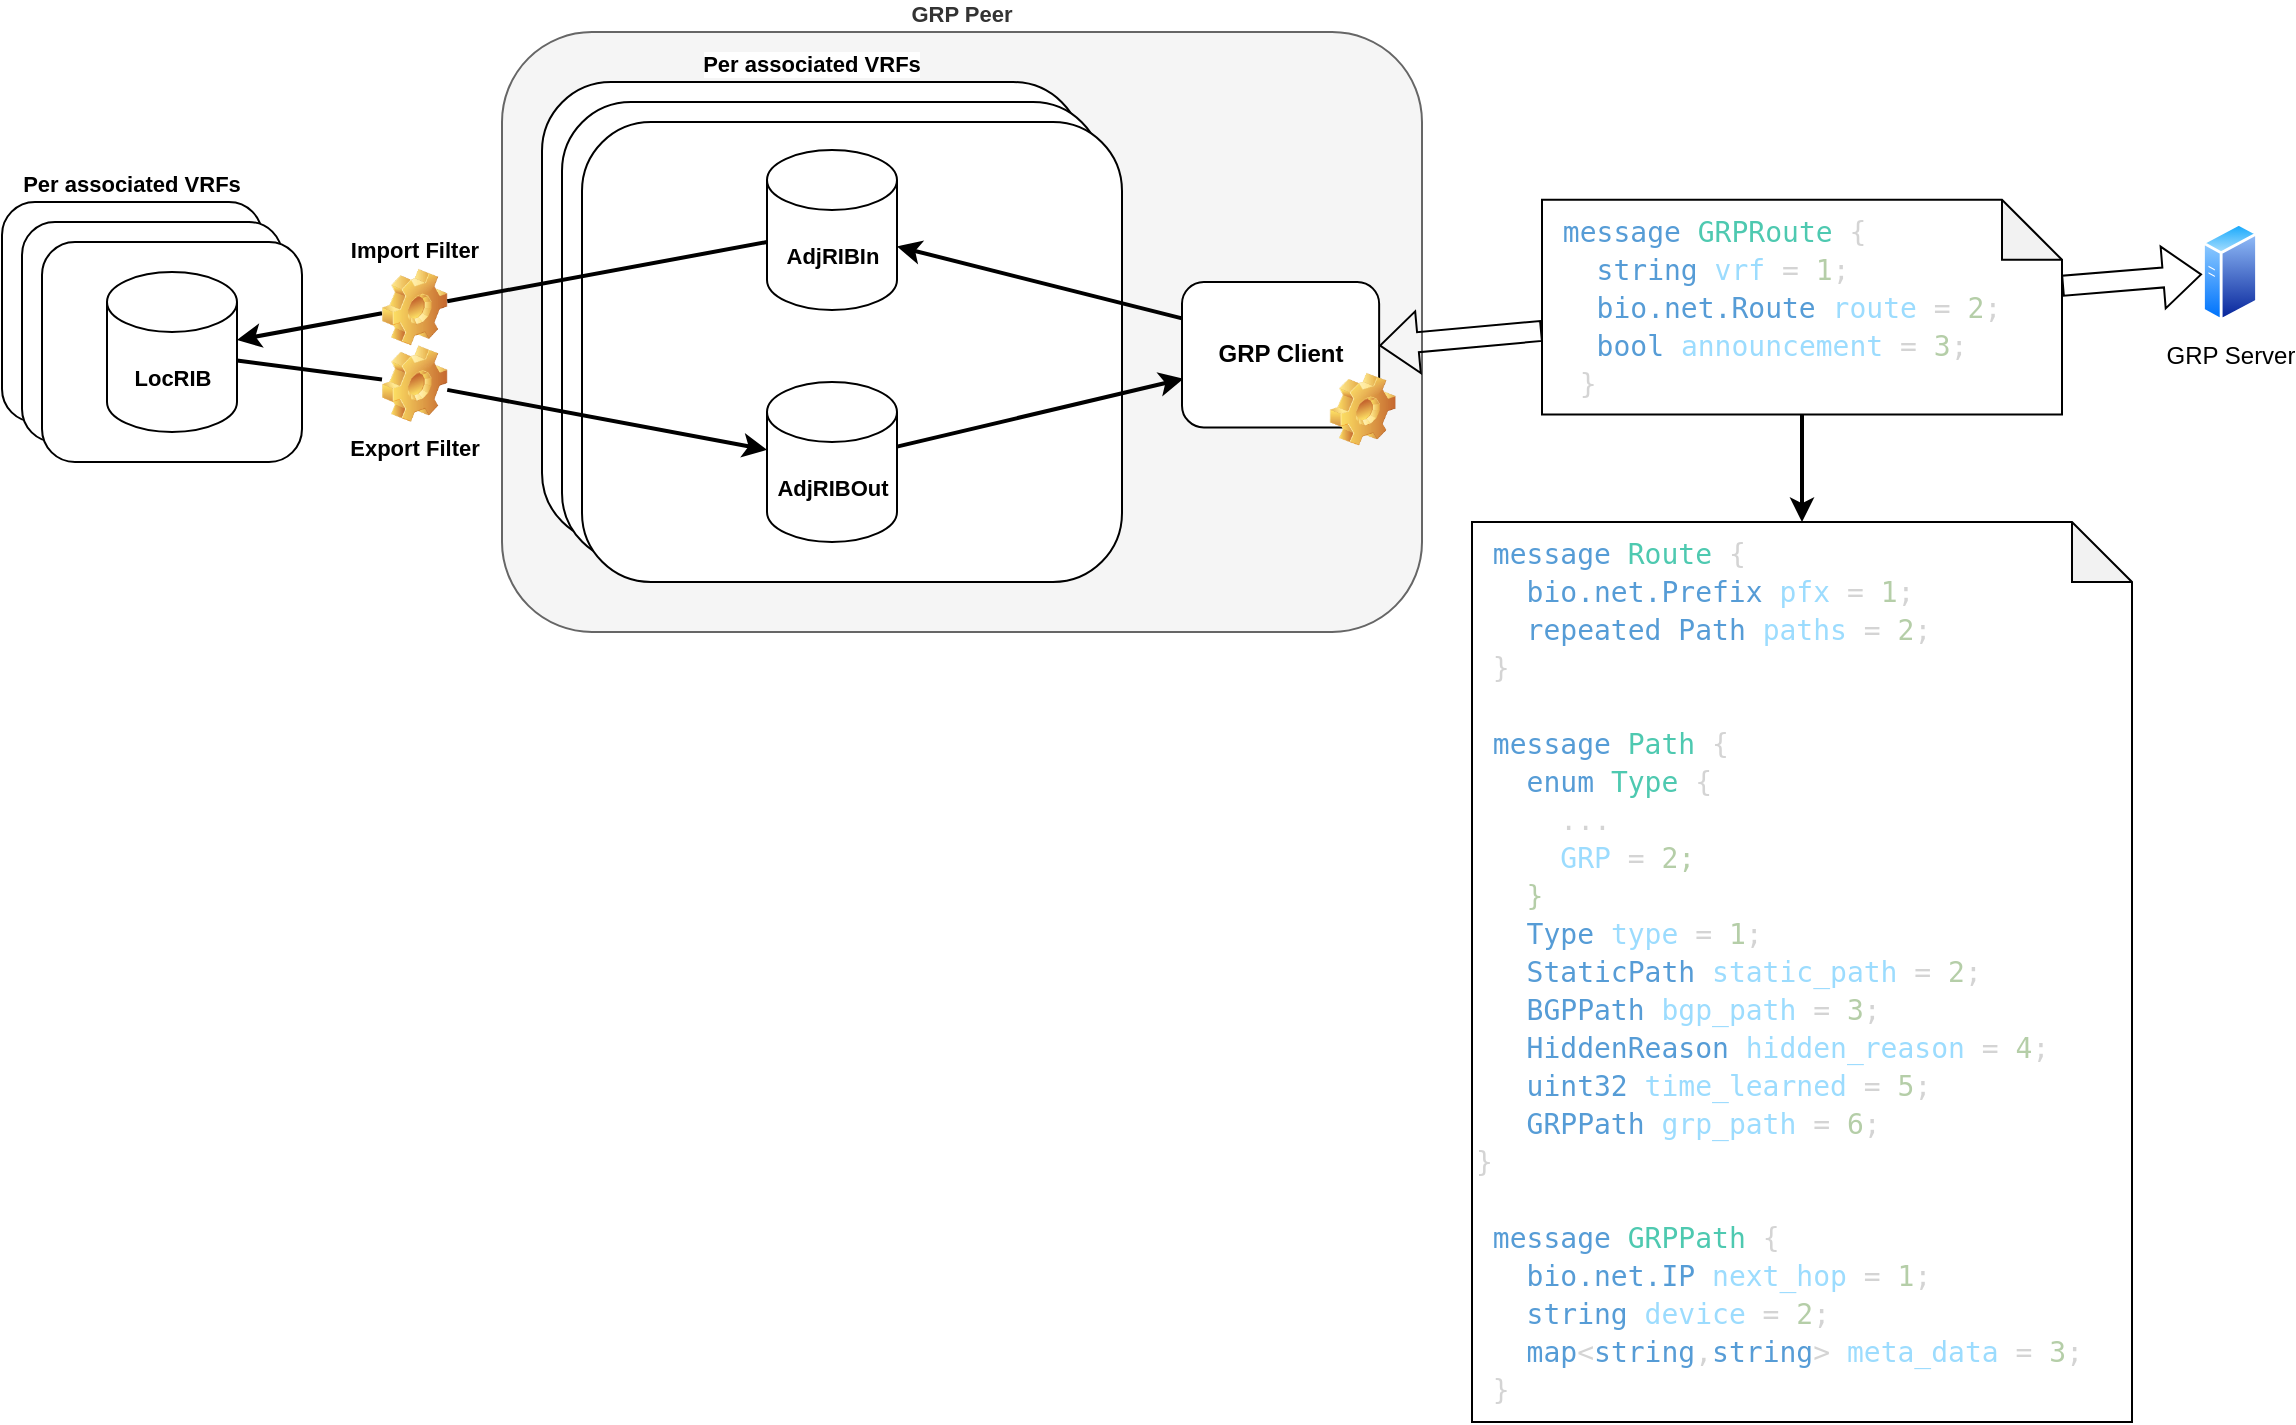 <mxfile version="16.5.1" type="device"><diagram id="qTsozOltfgc4AzKQSObR" name="Page-1"><mxGraphModel dx="1718" dy="1035" grid="1" gridSize="10" guides="1" tooltips="1" connect="1" arrows="1" fold="1" page="1" pageScale="1" pageWidth="1169" pageHeight="827" math="0" shadow="0"><root><mxCell id="0"/><mxCell id="1" parent="0"/><mxCell id="lTGY8mj4zz4KKMNbkJuh-26" value="GRP Peer" style="rounded=1;whiteSpace=wrap;html=1;labelBackgroundColor=#FFFFFF;fontFamily=Helvetica;fontSize=11;fontColor=#333333;labelPosition=center;verticalLabelPosition=top;align=center;verticalAlign=bottom;fontStyle=1;fillColor=#f5f5f5;strokeColor=#666666;" parent="1" vertex="1"><mxGeometry x="270" y="65" width="460" height="300" as="geometry"/></mxCell><mxCell id="lTGY8mj4zz4KKMNbkJuh-2" value="GRP Server" style="aspect=fixed;perimeter=ellipsePerimeter;html=1;align=center;shadow=0;dashed=0;spacingTop=3;image;image=img/lib/active_directory/generic_server.svg;" parent="1" vertex="1"><mxGeometry x="1120" y="160" width="28.0" height="50" as="geometry"/></mxCell><mxCell id="lTGY8mj4zz4KKMNbkJuh-6" value="" style="shape=flexArrow;endArrow=classic;startArrow=none;html=1;rounded=0;" parent="1" source="lTGY8mj4zz4KKMNbkJuh-7" target="lTGY8mj4zz4KKMNbkJuh-2" edge="1"><mxGeometry width="100" height="100" relative="1" as="geometry"><mxPoint x="630" y="560" as="sourcePoint"/><mxPoint x="730" y="460" as="targetPoint"/></mxGeometry></mxCell><mxCell id="lTGY8mj4zz4KKMNbkJuh-21" value="" style="group" parent="1" vertex="1" connectable="0"><mxGeometry x="290" y="90" width="290" height="250" as="geometry"/></mxCell><mxCell id="lTGY8mj4zz4KKMNbkJuh-19" value="&lt;b&gt;Per associated VRFs&lt;/b&gt;" style="rounded=1;whiteSpace=wrap;html=1;labelBackgroundColor=#FFFFFF;fontFamily=Helvetica;fontSize=11;fontColor=default;labelPosition=center;verticalLabelPosition=top;align=center;verticalAlign=bottom;" parent="lTGY8mj4zz4KKMNbkJuh-21" vertex="1"><mxGeometry width="270" height="230" as="geometry"/></mxCell><mxCell id="lTGY8mj4zz4KKMNbkJuh-18" value="" style="rounded=1;whiteSpace=wrap;html=1;labelBackgroundColor=#FFFFFF;fontFamily=Helvetica;fontSize=11;fontColor=default;" parent="lTGY8mj4zz4KKMNbkJuh-21" vertex="1"><mxGeometry x="10" y="10" width="270" height="230" as="geometry"/></mxCell><mxCell id="lTGY8mj4zz4KKMNbkJuh-17" value="" style="rounded=1;whiteSpace=wrap;html=1;labelBackgroundColor=#FFFFFF;fontFamily=Helvetica;fontSize=11;fontColor=default;labelPosition=center;verticalLabelPosition=top;align=center;verticalAlign=bottom;" parent="lTGY8mj4zz4KKMNbkJuh-21" vertex="1"><mxGeometry x="20" y="20" width="270" height="230" as="geometry"/></mxCell><mxCell id="lTGY8mj4zz4KKMNbkJuh-22" value="AdjRIBIn" style="shape=cylinder3;whiteSpace=wrap;html=1;boundedLbl=1;backgroundOutline=1;size=15;labelBackgroundColor=#FFFFFF;fontFamily=Helvetica;fontSize=11;fontColor=default;fontStyle=1" parent="lTGY8mj4zz4KKMNbkJuh-21" vertex="1"><mxGeometry x="112.5" y="34" width="65" height="80" as="geometry"/></mxCell><mxCell id="lTGY8mj4zz4KKMNbkJuh-23" value="AdjRIBOut" style="shape=cylinder3;whiteSpace=wrap;html=1;boundedLbl=1;backgroundOutline=1;size=15;labelBackgroundColor=#FFFFFF;fontFamily=Helvetica;fontSize=11;fontColor=default;fontStyle=1" parent="lTGY8mj4zz4KKMNbkJuh-21" vertex="1"><mxGeometry x="112.5" y="150" width="65" height="80" as="geometry"/></mxCell><mxCell id="lTGY8mj4zz4KKMNbkJuh-24" value="" style="endArrow=classic;html=1;rounded=0;labelBackgroundColor=default;fontFamily=Helvetica;fontSize=11;fontColor=default;strokeColor=default;strokeWidth=2;shape=connector;exitX=0;exitY=0.25;exitDx=0;exitDy=0;" parent="1" source="lTGY8mj4zz4KKMNbkJuh-1" target="lTGY8mj4zz4KKMNbkJuh-22" edge="1"><mxGeometry width="50" height="50" relative="1" as="geometry"><mxPoint x="630" y="500" as="sourcePoint"/><mxPoint x="680" y="450" as="targetPoint"/></mxGeometry></mxCell><mxCell id="lTGY8mj4zz4KKMNbkJuh-25" value="" style="endArrow=classic;html=1;rounded=0;labelBackgroundColor=default;fontFamily=Helvetica;fontSize=11;fontColor=default;strokeColor=default;strokeWidth=2;shape=connector;entryX=0.008;entryY=0.665;entryDx=0;entryDy=0;entryPerimeter=0;" parent="1" source="lTGY8mj4zz4KKMNbkJuh-23" target="lTGY8mj4zz4KKMNbkJuh-1" edge="1"><mxGeometry width="50" height="50" relative="1" as="geometry"><mxPoint x="630" y="500" as="sourcePoint"/><mxPoint x="680" y="450" as="targetPoint"/></mxGeometry></mxCell><mxCell id="lTGY8mj4zz4KKMNbkJuh-27" value="" style="group" parent="1" vertex="1" connectable="0"><mxGeometry x="610" y="190" width="106.786" height="81.818" as="geometry"/></mxCell><mxCell id="lTGY8mj4zz4KKMNbkJuh-1" value="GRP Client" style="rounded=1;whiteSpace=wrap;html=1;fontStyle=1" parent="lTGY8mj4zz4KKMNbkJuh-27" vertex="1"><mxGeometry width="98.571" height="72.727" as="geometry"/></mxCell><mxCell id="lTGY8mj4zz4KKMNbkJuh-3" value="" style="shape=image;html=1;verticalLabelPosition=bottom;verticalAlign=top;imageAspect=0;image=img/clipart/Gear_128x128.png" parent="lTGY8mj4zz4KKMNbkJuh-27" vertex="1"><mxGeometry x="73.929" y="45.455" width="32.857" height="36.364" as="geometry"/></mxCell><mxCell id="lTGY8mj4zz4KKMNbkJuh-7" value="&lt;div style=&quot;color: rgb(212 , 212 , 212) ; font-family: &amp;#34;droid sans mono&amp;#34; , &amp;#34;monospace&amp;#34; , monospace ; font-size: 14px ; line-height: 19px&quot;&gt;&lt;div style=&quot;font-family: &amp;#34;droid sans mono&amp;#34; , &amp;#34;monospace&amp;#34; , monospace ; line-height: 19px&quot;&gt;&lt;div&gt;&lt;span style=&quot;background-color: rgb(255 , 255 , 255)&quot;&gt;&lt;span style=&quot;color: rgb(86 , 156 , 214)&quot;&gt;&amp;nbsp;message&lt;/span&gt; &lt;span style=&quot;color: rgb(78 , 201 , 176)&quot;&gt;GRPRoute&lt;/span&gt; {&lt;/span&gt;&lt;/div&gt;&lt;div&gt;&lt;span style=&quot;background-color: rgb(255 , 255 , 255)&quot;&gt;&lt;span style=&quot;color: #569cd6&quot;&gt;&amp;nbsp; &amp;nbsp;string&lt;/span&gt; &lt;span style=&quot;color: #9cdcfe&quot;&gt;vrf&lt;/span&gt; = &lt;span style=&quot;color: #b5cea8&quot;&gt;1&lt;/span&gt;;&lt;/span&gt;&lt;/div&gt;&lt;div&gt;&lt;span style=&quot;background-color: rgb(255 , 255 , 255)&quot;&gt;&lt;span style=&quot;color: #569cd6&quot;&gt;&amp;nbsp; &amp;nbsp;bio.net.Route&lt;/span&gt; &lt;span style=&quot;color: #9cdcfe&quot;&gt;route&lt;/span&gt; = &lt;span style=&quot;color: #b5cea8&quot;&gt;2&lt;/span&gt;;&lt;/span&gt;&lt;/div&gt;&lt;div&gt;&lt;div style=&quot;font-family: &amp;#34;droid sans mono&amp;#34; , &amp;#34;monospace&amp;#34; , monospace ; line-height: 19px&quot;&gt;&lt;div&gt;&lt;span style=&quot;background-color: rgb(255 , 255 , 255)&quot;&gt;&lt;span style=&quot;color: #569cd6&quot;&gt;&amp;nbsp; &amp;nbsp;bool&lt;/span&gt; &lt;span style=&quot;color: #9cdcfe&quot;&gt;announcement&lt;/span&gt; = &lt;span style=&quot;color: #b5cea8&quot;&gt;3&lt;/span&gt;;&lt;/span&gt;&lt;/div&gt;&lt;div&gt;&lt;/div&gt;&lt;/div&gt;&lt;/div&gt;&lt;div&gt;&lt;span style=&quot;background-color: rgb(255 , 255 , 255)&quot;&gt;&lt;span style=&quot;color: #569cd6&quot;&gt;&amp;nbsp;&lt;/span&gt;&amp;nbsp;}&lt;/span&gt;&lt;/div&gt;&lt;/div&gt;&lt;/div&gt;" style="shape=note;whiteSpace=wrap;html=1;backgroundOutline=1;darkOpacity=0.05;align=left;" parent="1" vertex="1"><mxGeometry x="790" y="148.89" width="260" height="107.41" as="geometry"/></mxCell><mxCell id="lTGY8mj4zz4KKMNbkJuh-28" value="" style="shape=flexArrow;endArrow=none;startArrow=classic;html=1;rounded=0;" parent="1" source="lTGY8mj4zz4KKMNbkJuh-1" target="lTGY8mj4zz4KKMNbkJuh-7" edge="1"><mxGeometry width="100" height="100" relative="1" as="geometry"><mxPoint x="738.571" y="239.561" as="sourcePoint"/><mxPoint x="1120.041" y="186.907" as="targetPoint"/></mxGeometry></mxCell><mxCell id="lTGY8mj4zz4KKMNbkJuh-35" value="" style="group" parent="1" vertex="1" connectable="0"><mxGeometry x="20" y="150" width="150" height="130" as="geometry"/></mxCell><mxCell id="lTGY8mj4zz4KKMNbkJuh-30" value="&lt;b&gt;Per associated VRFs&lt;/b&gt;" style="rounded=1;whiteSpace=wrap;html=1;labelBackgroundColor=#FFFFFF;fontFamily=Helvetica;fontSize=11;fontColor=default;labelPosition=center;verticalLabelPosition=top;align=center;verticalAlign=bottom;" parent="lTGY8mj4zz4KKMNbkJuh-35" vertex="1"><mxGeometry width="130" height="110" as="geometry"/></mxCell><mxCell id="lTGY8mj4zz4KKMNbkJuh-31" value="" style="rounded=1;whiteSpace=wrap;html=1;labelBackgroundColor=#FFFFFF;fontFamily=Helvetica;fontSize=11;fontColor=default;" parent="lTGY8mj4zz4KKMNbkJuh-35" vertex="1"><mxGeometry x="10" y="10" width="130" height="110" as="geometry"/></mxCell><mxCell id="lTGY8mj4zz4KKMNbkJuh-32" value="" style="rounded=1;whiteSpace=wrap;html=1;labelBackgroundColor=#FFFFFF;fontFamily=Helvetica;fontSize=11;fontColor=default;labelPosition=center;verticalLabelPosition=top;align=center;verticalAlign=bottom;" parent="lTGY8mj4zz4KKMNbkJuh-35" vertex="1"><mxGeometry x="20" y="20" width="130" height="110" as="geometry"/></mxCell><mxCell id="lTGY8mj4zz4KKMNbkJuh-34" value="LocRIB" style="shape=cylinder3;whiteSpace=wrap;html=1;boundedLbl=1;backgroundOutline=1;size=15;labelBackgroundColor=#FFFFFF;fontFamily=Helvetica;fontSize=11;fontColor=default;fontStyle=1" parent="lTGY8mj4zz4KKMNbkJuh-35" vertex="1"><mxGeometry x="52.5" y="35" width="65" height="80" as="geometry"/></mxCell><mxCell id="lTGY8mj4zz4KKMNbkJuh-36" value="" style="endArrow=classic;html=1;rounded=0;labelBackgroundColor=default;fontFamily=Helvetica;fontSize=11;fontColor=default;strokeColor=default;strokeWidth=2;shape=connector;startArrow=none;" parent="1" source="lTGY8mj4zz4KKMNbkJuh-40" target="lTGY8mj4zz4KKMNbkJuh-23" edge="1"><mxGeometry width="50" height="50" relative="1" as="geometry"><mxPoint x="570" y="310" as="sourcePoint"/><mxPoint x="620" y="260" as="targetPoint"/></mxGeometry></mxCell><mxCell id="lTGY8mj4zz4KKMNbkJuh-37" value="" style="endArrow=classic;html=1;rounded=0;labelBackgroundColor=default;fontFamily=Helvetica;fontSize=11;fontColor=default;strokeColor=default;strokeWidth=2;shape=connector;startArrow=none;" parent="1" source="lTGY8mj4zz4KKMNbkJuh-38" target="lTGY8mj4zz4KKMNbkJuh-34" edge="1"><mxGeometry width="50" height="50" relative="1" as="geometry"><mxPoint x="570" y="310" as="sourcePoint"/><mxPoint x="620" y="260" as="targetPoint"/></mxGeometry></mxCell><mxCell id="lTGY8mj4zz4KKMNbkJuh-38" value="Import Filter" style="shape=image;html=1;verticalLabelPosition=top;verticalAlign=bottom;imageAspect=1;aspect=fixed;image=img/clipart/Gear_128x128.png;labelBackgroundColor=#FFFFFF;fontFamily=Helvetica;fontSize=11;fontColor=default;fontStyle=1;labelPosition=center;align=center;" parent="1" vertex="1"><mxGeometry x="210" y="183.46" width="32.62" height="38.27" as="geometry"/></mxCell><mxCell id="lP9cVjO-DvLC5YbETa9W-1" value="" style="endArrow=none;html=1;rounded=0;labelBackgroundColor=default;fontFamily=Helvetica;fontSize=11;fontColor=default;strokeColor=default;strokeWidth=2;shape=connector;" parent="1" source="lTGY8mj4zz4KKMNbkJuh-22" target="lTGY8mj4zz4KKMNbkJuh-38" edge="1"><mxGeometry width="50" height="50" relative="1" as="geometry"><mxPoint x="402.5" y="170.008" as="sourcePoint"/><mxPoint x="137.5" y="218.992" as="targetPoint"/></mxGeometry></mxCell><mxCell id="lTGY8mj4zz4KKMNbkJuh-40" value="Export Filter" style="shape=image;html=1;verticalLabelPosition=bottom;verticalAlign=top;imageAspect=1;aspect=fixed;image=img/clipart/Gear_128x128.png;labelBackgroundColor=#FFFFFF;fontFamily=Helvetica;fontSize=11;fontColor=default;fontStyle=1" parent="1" vertex="1"><mxGeometry x="210" y="221.73" width="32.62" height="38.27" as="geometry"/></mxCell><mxCell id="lP9cVjO-DvLC5YbETa9W-2" value="" style="endArrow=none;html=1;rounded=0;labelBackgroundColor=default;fontFamily=Helvetica;fontSize=11;fontColor=default;strokeColor=default;strokeWidth=2;shape=connector;" parent="1" source="lTGY8mj4zz4KKMNbkJuh-34" target="lTGY8mj4zz4KKMNbkJuh-40" edge="1"><mxGeometry width="50" height="50" relative="1" as="geometry"><mxPoint x="137.5" y="230.417" as="sourcePoint"/><mxPoint x="402.5" y="274.583" as="targetPoint"/></mxGeometry></mxCell><mxCell id="eYdY2HhslXTZlQuJ2mSc-1" value="&lt;div style=&quot;color: rgb(212 , 212 , 212) ; font-family: &amp;#34;droid sans mono&amp;#34; , &amp;#34;monospace&amp;#34; , monospace ; font-size: 14px ; line-height: 19px&quot;&gt;&lt;div&gt;&lt;div style=&quot;line-height: 19px&quot;&gt;&lt;div&gt;&lt;span style=&quot;background-color: rgb(255 , 255 , 255)&quot;&gt;&lt;span style=&quot;color: rgb(86 , 156 , 214)&quot;&gt;&amp;nbsp;message&lt;/span&gt; &lt;span style=&quot;color: rgb(78 , 201 , 176)&quot;&gt;Route&lt;/span&gt; {&lt;/span&gt;&lt;/div&gt;&lt;div&gt;&lt;span style=&quot;background-color: rgb(255 , 255 , 255)&quot;&gt;&lt;span style=&quot;color: #569cd6&quot;&gt;&amp;nbsp; &amp;nbsp;bio.net.Prefix&lt;/span&gt; &lt;span style=&quot;color: #9cdcfe&quot;&gt;pfx&lt;/span&gt; = &lt;span style=&quot;color: #b5cea8&quot;&gt;1&lt;/span&gt;;&lt;/span&gt;&lt;/div&gt;&lt;div&gt;&lt;span style=&quot;background-color: rgb(255 , 255 , 255)&quot;&gt;&lt;span style=&quot;color: #569cd6&quot;&gt;&amp;nbsp; &amp;nbsp;repeated&lt;/span&gt; &lt;span style=&quot;color: #569cd6&quot;&gt;Path&lt;/span&gt; &lt;span style=&quot;color: #9cdcfe&quot;&gt;paths&lt;/span&gt; = &lt;span style=&quot;color: #b5cea8&quot;&gt;2&lt;/span&gt;;&lt;/span&gt;&lt;/div&gt;&lt;div&gt;&lt;span style=&quot;background-color: rgb(255 , 255 , 255)&quot;&gt;&amp;nbsp;}&lt;br&gt;&lt;br&gt;&lt;/span&gt;&lt;/div&gt;&lt;div&gt;&lt;div style=&quot;line-height: 19px&quot;&gt;&lt;div&gt;&lt;span style=&quot;background-color: rgb(255 , 255 , 255)&quot;&gt;&lt;span style=&quot;color: #569cd6&quot;&gt;&amp;nbsp;message&lt;/span&gt; &lt;span style=&quot;color: #4ec9b0&quot;&gt;Path&lt;/span&gt; {&lt;/span&gt;&lt;/div&gt;&lt;div&gt;&lt;span style=&quot;background-color: rgb(255 , 255 , 255)&quot;&gt;&lt;span style=&quot;color: #569cd6&quot;&gt;&amp;nbsp; &amp;nbsp;enum&lt;/span&gt; &lt;span style=&quot;color: #4ec9b0&quot;&gt;Type&lt;/span&gt; {&lt;/span&gt;&lt;/div&gt;&lt;div&gt;&lt;span style=&quot;background-color: rgb(255 , 255 , 255)&quot;&gt;&amp;nbsp; &amp;nbsp; &amp;nbsp;...&lt;/span&gt;&lt;/div&gt;&lt;div&gt;&lt;span style=&quot;background-color: rgb(255 , 255 , 255)&quot;&gt;&lt;span style=&quot;color: #9cdcfe&quot;&gt;&amp;nbsp; &amp;nbsp; &amp;nbsp;GRP&lt;/span&gt; = &lt;span style=&quot;color: #b5cea8&quot;&gt;2;&lt;/span&gt;&lt;/span&gt;&lt;/div&gt;&lt;div&gt;&lt;span style=&quot;color: rgb(181 , 206 , 168) ; background-color: rgb(255 , 255 , 255)&quot;&gt;&amp;nbsp; &amp;nbsp;}&lt;/span&gt;&lt;/div&gt;&lt;div&gt;&lt;div style=&quot;font-family: &amp;#34;droid sans mono&amp;#34; , &amp;#34;monospace&amp;#34; , monospace ; line-height: 19px&quot;&gt;&lt;div&gt;&lt;span style=&quot;background-color: rgb(255 , 255 , 255)&quot;&gt;&lt;span style=&quot;color: rgb(86 , 156 , 214)&quot;&gt;&amp;nbsp; &amp;nbsp;Type&lt;/span&gt; &lt;span style=&quot;color: rgb(156 , 220 , 254)&quot;&gt;type&lt;/span&gt; = &lt;span style=&quot;color: rgb(181 , 206 , 168)&quot;&gt;1&lt;/span&gt;;&lt;/span&gt;&lt;/div&gt;&lt;div style=&quot;background-color: rgb(30 , 30 , 30)&quot;&gt;&lt;/div&gt;&lt;/div&gt;&lt;/div&gt;&lt;div&gt;&lt;span style=&quot;font-family: &amp;#34;droid sans mono&amp;#34; , &amp;#34;monospace&amp;#34; , monospace ; color: rgb(86 , 156 , 214)&quot;&gt;&amp;nbsp; &amp;nbsp;StaticPath&lt;/span&gt;&lt;span style=&quot;background-color: rgb(255 , 255 , 255) ; font-family: &amp;#34;droid sans mono&amp;#34; , &amp;#34;monospace&amp;#34; , monospace&quot;&gt; &lt;/span&gt;&lt;span style=&quot;font-family: &amp;#34;droid sans mono&amp;#34; , &amp;#34;monospace&amp;#34; , monospace ; color: rgb(156 , 220 , 254)&quot;&gt;static_path&lt;/span&gt;&lt;span style=&quot;background-color: rgb(255 , 255 , 255) ; font-family: &amp;#34;droid sans mono&amp;#34; , &amp;#34;monospace&amp;#34; , monospace&quot;&gt; = &lt;/span&gt;&lt;span style=&quot;font-family: &amp;#34;droid sans mono&amp;#34; , &amp;#34;monospace&amp;#34; , monospace ; color: rgb(181 , 206 , 168)&quot;&gt;2&lt;/span&gt;&lt;span style=&quot;background-color: rgb(255 , 255 , 255) ; font-family: &amp;#34;droid sans mono&amp;#34; , &amp;#34;monospace&amp;#34; , monospace&quot;&gt;;&lt;/span&gt;&lt;br&gt;&lt;/div&gt;&lt;div&gt;&lt;div style=&quot;font-family: &amp;#34;droid sans mono&amp;#34; , &amp;#34;monospace&amp;#34; , monospace ; line-height: 19px&quot;&gt;&lt;div&gt;&lt;span style=&quot;background-color: rgb(255 , 255 , 255)&quot;&gt;&lt;span style=&quot;color: #569cd6&quot;&gt;&amp;nbsp; &amp;nbsp;BGPPath&lt;/span&gt; &lt;span style=&quot;color: #9cdcfe&quot;&gt;bgp_path&lt;/span&gt; = &lt;span style=&quot;color: #b5cea8&quot;&gt;3&lt;/span&gt;;&lt;/span&gt;&lt;/div&gt;&lt;div&gt;&lt;span style=&quot;background-color: rgb(255 , 255 , 255)&quot;&gt;&lt;span style=&quot;color: #569cd6&quot;&gt;&amp;nbsp; &amp;nbsp;HiddenReason&lt;/span&gt; &lt;span style=&quot;color: #9cdcfe&quot;&gt;hidden_reason&lt;/span&gt; = &lt;span style=&quot;color: #b5cea8&quot;&gt;4&lt;/span&gt;;&lt;/span&gt;&lt;/div&gt;&lt;div&gt;&lt;span style=&quot;background-color: rgb(255 , 255 , 255)&quot;&gt;&lt;span style=&quot;color: #569cd6&quot;&gt;&amp;nbsp; &amp;nbsp;uint32&lt;/span&gt; &lt;span style=&quot;color: #9cdcfe&quot;&gt;time_learned&lt;/span&gt; = &lt;span style=&quot;color: #b5cea8&quot;&gt;5&lt;/span&gt;;&lt;/span&gt;&lt;/div&gt;&lt;/div&gt;&lt;/div&gt;&lt;div&gt;&lt;div style=&quot;line-height: 19px&quot;&gt;&lt;div&gt;&lt;span style=&quot;background-color: rgb(255 , 255 , 255)&quot;&gt;&lt;span style=&quot;color: #569cd6&quot;&gt;&amp;nbsp; &amp;nbsp;GRPPath&lt;/span&gt; &lt;span style=&quot;color: #9cdcfe&quot;&gt;grp_path&lt;/span&gt; = &lt;span style=&quot;color: #b5cea8&quot;&gt;6&lt;/span&gt;;&lt;/span&gt;&lt;/div&gt;&lt;div&gt;&lt;span style=&quot;background-color: rgb(255 , 255 , 255)&quot;&gt;}&lt;/span&gt;&lt;/div&gt;&lt;/div&gt;&lt;/div&gt;&lt;div&gt;&lt;span style=&quot;background-color: rgb(255 , 255 , 255)&quot;&gt;&lt;br&gt;&lt;/span&gt;&lt;/div&gt;&lt;div&gt;&lt;span style=&quot;background-color: rgb(255 , 255 , 255)&quot;&gt;&lt;span style=&quot;color: rgb(86 , 156 , 214)&quot;&gt;&amp;nbsp;message&lt;/span&gt; &lt;span style=&quot;color: rgb(78 , 201 , 176)&quot;&gt;GRPPath&lt;/span&gt; {&lt;br&gt;&lt;/span&gt;&lt;/div&gt;&lt;/div&gt;&lt;/div&gt;&lt;/div&gt;&lt;/div&gt;&lt;div&gt;&lt;span style=&quot;background-color: rgb(255 , 255 , 255)&quot;&gt;&lt;span style=&quot;color: #569cd6&quot;&gt;&amp;nbsp; &amp;nbsp;bio.net.IP&lt;/span&gt; &lt;span style=&quot;color: #9cdcfe&quot;&gt;next_hop&lt;/span&gt; = &lt;span style=&quot;color: #b5cea8&quot;&gt;1&lt;/span&gt;;&lt;/span&gt;&lt;/div&gt;&lt;div&gt;&lt;span style=&quot;background-color: rgb(255 , 255 , 255)&quot;&gt;&lt;span style=&quot;color: #569cd6&quot;&gt;&amp;nbsp; &amp;nbsp;string&lt;/span&gt; &lt;span style=&quot;color: #9cdcfe&quot;&gt;device&lt;/span&gt; = &lt;span style=&quot;color: #b5cea8&quot;&gt;2&lt;/span&gt;;&lt;/span&gt;&lt;/div&gt;&lt;div&gt;&lt;span style=&quot;background-color: rgb(255 , 255 , 255)&quot;&gt;&lt;span style=&quot;color: #569cd6&quot;&gt;&amp;nbsp; &amp;nbsp;map&lt;/span&gt;&amp;lt;&lt;span style=&quot;color: #569cd6&quot;&gt;string&lt;/span&gt;,&lt;span style=&quot;color: #569cd6&quot;&gt;string&lt;/span&gt;&amp;gt; &lt;span style=&quot;color: #9cdcfe&quot;&gt;meta_data&lt;/span&gt; = &lt;span style=&quot;color: #b5cea8&quot;&gt;3&lt;/span&gt;;&lt;/span&gt;&lt;/div&gt;&lt;div&gt;&lt;span style=&quot;background-color: rgb(255 , 255 , 255)&quot;&gt;&amp;nbsp;}&lt;/span&gt;&lt;/div&gt;&lt;/div&gt;" style="shape=note;whiteSpace=wrap;html=1;backgroundOutline=1;darkOpacity=0.05;align=left;" parent="1" vertex="1"><mxGeometry x="755" y="310" width="330" height="450" as="geometry"/></mxCell><mxCell id="eYdY2HhslXTZlQuJ2mSc-2" value="" style="endArrow=classic;html=1;rounded=0;strokeWidth=2;" parent="1" source="lTGY8mj4zz4KKMNbkJuh-7" target="eYdY2HhslXTZlQuJ2mSc-1" edge="1"><mxGeometry width="50" height="50" relative="1" as="geometry"><mxPoint x="540" y="400" as="sourcePoint"/><mxPoint x="590" y="350" as="targetPoint"/></mxGeometry></mxCell></root></mxGraphModel></diagram></mxfile>